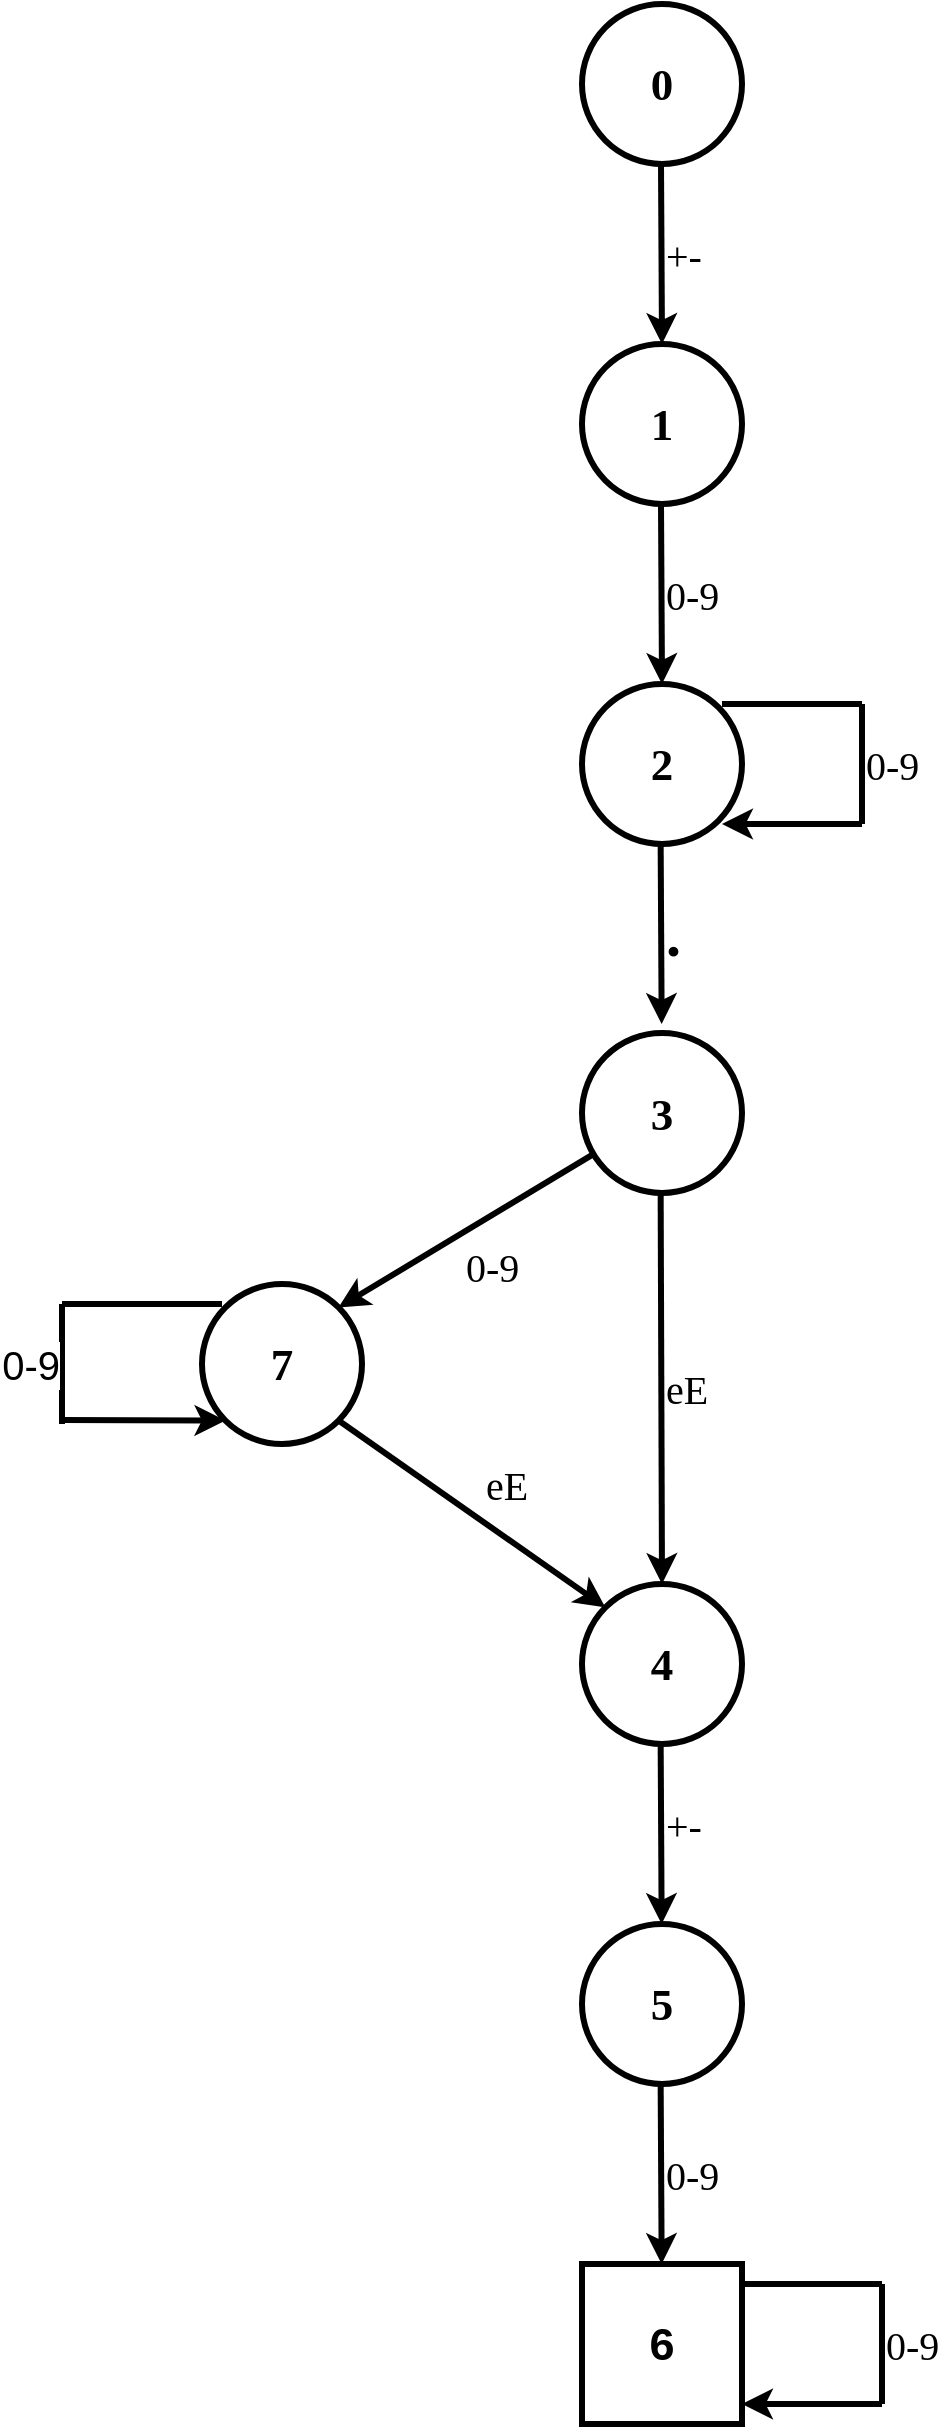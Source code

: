 <mxfile version="14.6.1" type="github"><diagram id="aFrfGJryOfjF4MmS4TjY" name="Page-1"><mxGraphModel dx="1068" dy="649" grid="1" gridSize="10" guides="1" tooltips="1" connect="1" arrows="1" fold="1" page="1" pageScale="1" pageWidth="827" pageHeight="1169" math="0" shadow="0"><root><mxCell id="0"/><mxCell id="1" parent="0"/><mxCell id="xjBgJqefukzJqsYG6f4m-1" value="&lt;h2&gt;0&lt;/h2&gt;" style="ellipse;whiteSpace=wrap;html=1;aspect=fixed;strokeWidth=3;fontFamily=Verdana;fontSize=15;" parent="1" vertex="1"><mxGeometry x="360" y="70" width="80" height="80" as="geometry"/></mxCell><mxCell id="t4gNh31upp9fMNhgN28_-1" value="+-" style="endArrow=classic;html=1;fontFamily=Verdana;strokeWidth=3;rounded=1;jumpStyle=none;align=left;verticalAlign=middle;fontSize=20;fontStyle=0" edge="1" parent="1"><mxGeometry width="50" height="50" relative="1" as="geometry"><mxPoint x="399.5" y="150" as="sourcePoint"/><mxPoint x="400" y="240" as="targetPoint"/></mxGeometry></mxCell><mxCell id="t4gNh31upp9fMNhgN28_-2" value="&lt;h2&gt;1&lt;/h2&gt;" style="ellipse;whiteSpace=wrap;html=1;aspect=fixed;strokeWidth=3;fontFamily=Verdana;fontSize=15;" vertex="1" parent="1"><mxGeometry x="360" y="240" width="80" height="80" as="geometry"/></mxCell><mxCell id="t4gNh31upp9fMNhgN28_-3" value="0-9" style="endArrow=classic;html=1;fontFamily=Verdana;strokeWidth=3;rounded=1;jumpStyle=none;align=left;verticalAlign=middle;fontSize=20;" edge="1" parent="1"><mxGeometry width="50" height="50" relative="1" as="geometry"><mxPoint x="399.5" y="320" as="sourcePoint"/><mxPoint x="400" y="410" as="targetPoint"/></mxGeometry></mxCell><mxCell id="t4gNh31upp9fMNhgN28_-4" value="&lt;h2&gt;2&lt;/h2&gt;" style="ellipse;whiteSpace=wrap;html=1;aspect=fixed;strokeWidth=3;fontFamily=Verdana;shadow=0;sketch=0;fontSize=15;" vertex="1" parent="1"><mxGeometry x="360" y="410" width="80" height="80" as="geometry"/></mxCell><mxCell id="t4gNh31upp9fMNhgN28_-6" value="" style="endArrow=none;html=1;fontFamily=Verdana;fontSize=20;strokeWidth=3;" edge="1" parent="1"><mxGeometry width="50" height="50" relative="1" as="geometry"><mxPoint x="430" y="420" as="sourcePoint"/><mxPoint x="500" y="420" as="targetPoint"/><Array as="points"><mxPoint x="470" y="420"/></Array></mxGeometry></mxCell><mxCell id="t4gNh31upp9fMNhgN28_-8" value="" style="endArrow=classic;html=1;fontFamily=Verdana;fontSize=20;strokeWidth=3;" edge="1" parent="1"><mxGeometry width="50" height="50" relative="1" as="geometry"><mxPoint x="500" y="480" as="sourcePoint"/><mxPoint x="430" y="480" as="targetPoint"/></mxGeometry></mxCell><mxCell id="t4gNh31upp9fMNhgN28_-9" value="0-9" style="endArrow=none;html=1;fontFamily=Verdana;fontSize=20;strokeWidth=3;align=left;" edge="1" parent="1"><mxGeometry width="50" height="50" relative="1" as="geometry"><mxPoint x="500" y="480" as="sourcePoint"/><mxPoint x="500" y="420" as="targetPoint"/></mxGeometry></mxCell><mxCell id="t4gNh31upp9fMNhgN28_-10" value="." style="endArrow=classic;html=1;fontFamily=Verdana;strokeWidth=3;rounded=1;jumpStyle=none;align=left;verticalAlign=middle;fontSize=30;fontStyle=1" edge="1" parent="1"><mxGeometry width="50" height="50" relative="1" as="geometry"><mxPoint x="399.33" y="490" as="sourcePoint"/><mxPoint x="399.83" y="580" as="targetPoint"/></mxGeometry></mxCell><mxCell id="t4gNh31upp9fMNhgN28_-11" value="&lt;h2&gt;3&lt;/h2&gt;" style="ellipse;whiteSpace=wrap;html=1;aspect=fixed;strokeWidth=3;fontFamily=Verdana;fontSize=15;" vertex="1" parent="1"><mxGeometry x="360" y="584.5" width="80" height="80" as="geometry"/></mxCell><mxCell id="t4gNh31upp9fMNhgN28_-12" value="eE" style="endArrow=classic;html=1;fontFamily=Verdana;strokeWidth=3;rounded=1;jumpStyle=none;align=left;verticalAlign=middle;fontSize=20;fontStyle=0" edge="1" parent="1"><mxGeometry width="50" height="50" relative="1" as="geometry"><mxPoint x="399.33" y="664.5" as="sourcePoint"/><mxPoint x="400" y="860" as="targetPoint"/></mxGeometry></mxCell><mxCell id="t4gNh31upp9fMNhgN28_-13" value="&lt;h2&gt;4&lt;/h2&gt;" style="ellipse;whiteSpace=wrap;html=1;aspect=fixed;strokeWidth=3;fontFamily=Verdana;fontSize=15;" vertex="1" parent="1"><mxGeometry x="360" y="860" width="80" height="80" as="geometry"/></mxCell><mxCell id="t4gNh31upp9fMNhgN28_-14" value="+-" style="endArrow=classic;html=1;fontFamily=Verdana;strokeWidth=3;rounded=1;jumpStyle=none;align=left;verticalAlign=middle;fontSize=20;fontStyle=0" edge="1" parent="1"><mxGeometry x="-0.111" width="50" height="50" relative="1" as="geometry"><mxPoint x="399.33" y="940" as="sourcePoint"/><mxPoint x="399.83" y="1030" as="targetPoint"/><mxPoint as="offset"/></mxGeometry></mxCell><mxCell id="t4gNh31upp9fMNhgN28_-15" value="&lt;h2&gt;5&lt;/h2&gt;" style="ellipse;whiteSpace=wrap;html=1;aspect=fixed;strokeWidth=3;fontFamily=Verdana;fontSize=15;" vertex="1" parent="1"><mxGeometry x="360" y="1030" width="80" height="80" as="geometry"/></mxCell><mxCell id="t4gNh31upp9fMNhgN28_-16" value="0-9" style="endArrow=classic;html=1;fontFamily=Verdana;strokeWidth=3;rounded=1;jumpStyle=none;align=left;verticalAlign=middle;fontSize=20;" edge="1" parent="1"><mxGeometry width="50" height="50" relative="1" as="geometry"><mxPoint x="399.33" y="1110" as="sourcePoint"/><mxPoint x="399.83" y="1200" as="targetPoint"/></mxGeometry></mxCell><mxCell id="t4gNh31upp9fMNhgN28_-17" value="&lt;h2&gt;6&lt;/h2&gt;" style="whiteSpace=wrap;html=1;aspect=fixed;shadow=0;sketch=0;fontFamily=Helvetica;fontSize=15;strokeWidth=3;" vertex="1" parent="1"><mxGeometry x="360" y="1200" width="80" height="80" as="geometry"/></mxCell><mxCell id="t4gNh31upp9fMNhgN28_-18" value="&lt;h2&gt;7&lt;/h2&gt;" style="ellipse;whiteSpace=wrap;html=1;aspect=fixed;strokeWidth=3;fontFamily=Verdana;fontSize=15;" vertex="1" parent="1"><mxGeometry x="170" y="710" width="80" height="80" as="geometry"/></mxCell><mxCell id="t4gNh31upp9fMNhgN28_-19" value="0-9" style="endArrow=classic;html=1;fontFamily=Verdana;strokeWidth=3;rounded=1;jumpStyle=none;align=left;verticalAlign=middle;fontSize=20;entryX=1;entryY=0;entryDx=0;entryDy=0;" edge="1" parent="1" source="t4gNh31upp9fMNhgN28_-11" target="t4gNh31upp9fMNhgN28_-18"><mxGeometry x="0.138" y="13" width="50" height="50" relative="1" as="geometry"><mxPoint x="290" y="640" as="sourcePoint"/><mxPoint x="290.5" y="730" as="targetPoint"/><mxPoint y="1" as="offset"/></mxGeometry></mxCell><mxCell id="t4gNh31upp9fMNhgN28_-24" value="" style="endArrow=none;html=1;fontFamily=Helvetica;fontSize=15;strokeWidth=3;" edge="1" parent="1"><mxGeometry width="50" height="50" relative="1" as="geometry"><mxPoint x="100" y="720" as="sourcePoint"/><mxPoint x="180" y="720" as="targetPoint"/></mxGeometry></mxCell><mxCell id="t4gNh31upp9fMNhgN28_-27" value="" style="endArrow=classic;html=1;fontFamily=Helvetica;fontSize=15;strokeWidth=3;entryX=0;entryY=1;entryDx=0;entryDy=0;" edge="1" parent="1" target="t4gNh31upp9fMNhgN28_-18"><mxGeometry width="50" height="50" relative="1" as="geometry"><mxPoint x="100" y="778" as="sourcePoint"/><mxPoint x="180" y="720" as="targetPoint"/></mxGeometry></mxCell><mxCell id="t4gNh31upp9fMNhgN28_-28" value="0-9" style="endArrow=none;html=1;fontFamily=Helvetica;fontSize=20;strokeWidth=3;align=right;" edge="1" parent="1"><mxGeometry width="50" height="50" relative="1" as="geometry"><mxPoint x="100" y="780" as="sourcePoint"/><mxPoint x="100" y="720" as="targetPoint"/></mxGeometry></mxCell><mxCell id="t4gNh31upp9fMNhgN28_-29" value="eE" style="endArrow=classic;html=1;fontFamily=Verdana;strokeWidth=3;rounded=1;jumpStyle=none;align=left;verticalAlign=middle;fontSize=20;fontStyle=0;entryX=0;entryY=0;entryDx=0;entryDy=0;exitX=1;exitY=1;exitDx=0;exitDy=0;" edge="1" parent="1" source="t4gNh31upp9fMNhgN28_-18" target="t4gNh31upp9fMNhgN28_-13"><mxGeometry x="-0.055" y="15" width="50" height="50" relative="1" as="geometry"><mxPoint x="240" y="780" as="sourcePoint"/><mxPoint x="240.67" y="975.5" as="targetPoint"/><mxPoint as="offset"/></mxGeometry></mxCell><mxCell id="t4gNh31upp9fMNhgN28_-30" value="" style="endArrow=none;html=1;fontFamily=Verdana;fontSize=20;strokeWidth=3;" edge="1" parent="1"><mxGeometry width="50" height="50" relative="1" as="geometry"><mxPoint x="440" y="1210" as="sourcePoint"/><mxPoint x="510" y="1210" as="targetPoint"/><Array as="points"><mxPoint x="480" y="1210"/></Array></mxGeometry></mxCell><mxCell id="t4gNh31upp9fMNhgN28_-31" value="" style="endArrow=classic;html=1;fontFamily=Verdana;fontSize=20;strokeWidth=3;" edge="1" parent="1"><mxGeometry width="50" height="50" relative="1" as="geometry"><mxPoint x="510" y="1270" as="sourcePoint"/><mxPoint x="440" y="1270" as="targetPoint"/></mxGeometry></mxCell><mxCell id="t4gNh31upp9fMNhgN28_-32" value="0-9" style="endArrow=none;html=1;fontFamily=Verdana;fontSize=20;strokeWidth=3;align=left;" edge="1" parent="1"><mxGeometry width="50" height="50" relative="1" as="geometry"><mxPoint x="510" y="1270" as="sourcePoint"/><mxPoint x="510" y="1210" as="targetPoint"/></mxGeometry></mxCell></root></mxGraphModel></diagram></mxfile>